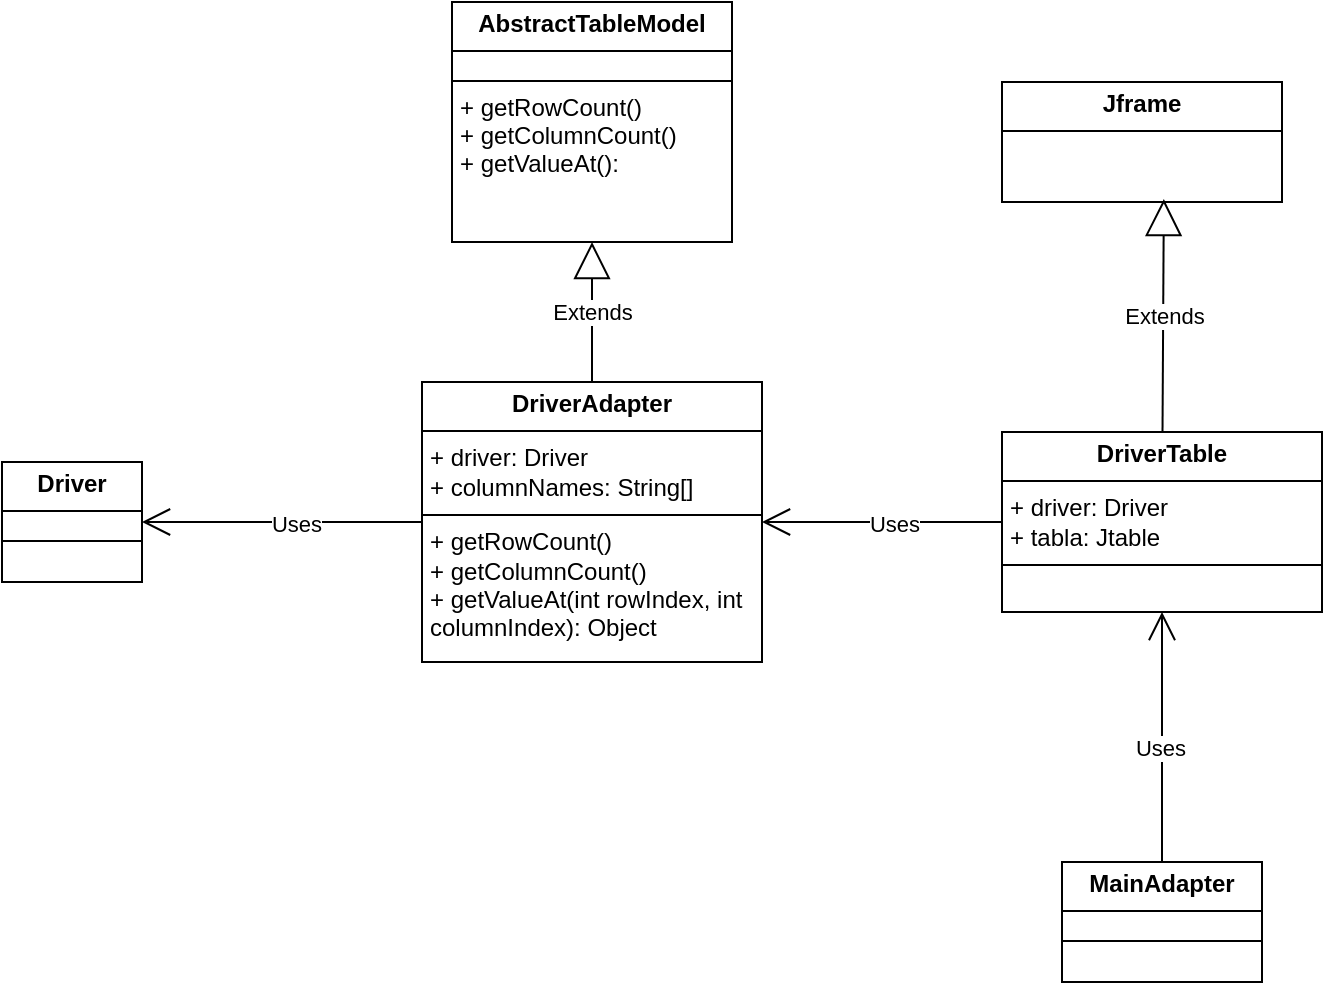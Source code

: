 <mxfile version="24.8.4">
  <diagram id="C5RBs43oDa-KdzZeNtuy" name="Page-1">
    <mxGraphModel dx="1156" dy="565" grid="1" gridSize="10" guides="1" tooltips="1" connect="1" arrows="1" fold="1" page="1" pageScale="1" pageWidth="827" pageHeight="1169" math="0" shadow="0">
      <root>
        <mxCell id="WIyWlLk6GJQsqaUBKTNV-0" />
        <mxCell id="WIyWlLk6GJQsqaUBKTNV-1" parent="WIyWlLk6GJQsqaUBKTNV-0" />
        <mxCell id="QUt-hT6yGJr5abxlvKYG-1" value="&lt;p style=&quot;margin:0px;margin-top:4px;text-align:center;&quot;&gt;&lt;b&gt;Driver&lt;/b&gt;&lt;/p&gt;&lt;hr size=&quot;1&quot; style=&quot;border-style:solid;&quot;&gt;&lt;div style=&quot;height:2px;&quot;&gt;&lt;/div&gt;&lt;hr size=&quot;1&quot; style=&quot;border-style:solid;&quot;&gt;&lt;div style=&quot;height:2px;&quot;&gt;&lt;/div&gt;" style="verticalAlign=top;align=left;overflow=fill;html=1;whiteSpace=wrap;" vertex="1" parent="WIyWlLk6GJQsqaUBKTNV-1">
          <mxGeometry x="110" y="300" width="70" height="60" as="geometry" />
        </mxCell>
        <mxCell id="QUt-hT6yGJr5abxlvKYG-2" value="&lt;p style=&quot;margin:0px;margin-top:4px;text-align:center;&quot;&gt;&lt;b&gt;MainAdapter&lt;/b&gt;&lt;/p&gt;&lt;hr size=&quot;1&quot; style=&quot;border-style:solid;&quot;&gt;&lt;div style=&quot;height:2px;&quot;&gt;&lt;/div&gt;&lt;hr size=&quot;1&quot; style=&quot;border-style:solid;&quot;&gt;&lt;div style=&quot;height:2px;&quot;&gt;&lt;/div&gt;" style="verticalAlign=top;align=left;overflow=fill;html=1;whiteSpace=wrap;" vertex="1" parent="WIyWlLk6GJQsqaUBKTNV-1">
          <mxGeometry x="640" y="500" width="100" height="60" as="geometry" />
        </mxCell>
        <mxCell id="QUt-hT6yGJr5abxlvKYG-3" value="&lt;p style=&quot;margin:0px;margin-top:4px;text-align:center;&quot;&gt;&lt;b&gt;DriverAdapter&lt;/b&gt;&lt;/p&gt;&lt;hr size=&quot;1&quot; style=&quot;border-style:solid;&quot;&gt;&lt;p style=&quot;margin:0px;margin-left:4px;&quot;&gt;+ driver: Driver&lt;/p&gt;&lt;p style=&quot;margin:0px;margin-left:4px;&quot;&gt;+ columnNames:&amp;nbsp;String[]&lt;/p&gt;&lt;hr size=&quot;1&quot; style=&quot;border-style:solid;&quot;&gt;&lt;p style=&quot;margin: 0px 0px 0px 4px;&quot;&gt;+ getRowCount()&lt;/p&gt;&lt;p style=&quot;margin: 0px 0px 0px 4px;&quot;&gt;+&amp;nbsp;getColumnCount()&lt;/p&gt;&lt;p style=&quot;margin: 0px 0px 0px 4px;&quot;&gt;+&amp;nbsp;getValueAt(int rowIndex, int columnIndex): Object&lt;/p&gt;" style="verticalAlign=top;align=left;overflow=fill;html=1;whiteSpace=wrap;" vertex="1" parent="WIyWlLk6GJQsqaUBKTNV-1">
          <mxGeometry x="320" y="260" width="170" height="140" as="geometry" />
        </mxCell>
        <mxCell id="QUt-hT6yGJr5abxlvKYG-4" value="&lt;p style=&quot;margin:0px;margin-top:4px;text-align:center;&quot;&gt;&lt;b&gt;AbstractTableModel&lt;/b&gt;&lt;/p&gt;&lt;hr size=&quot;1&quot; style=&quot;border-style:solid;&quot;&gt;&lt;p style=&quot;margin: 0px 0px 0px 4px; font-size: 1px;&quot;&gt;&lt;br&gt;&lt;/p&gt;&lt;hr size=&quot;1&quot; style=&quot;border-style:solid;&quot;&gt;&lt;p style=&quot;margin:0px;margin-left:4px;&quot;&gt;+ getRowCount()&lt;/p&gt;&lt;p style=&quot;margin:0px;margin-left:4px;&quot;&gt;+&amp;nbsp;getColumnCount()&lt;/p&gt;&lt;p style=&quot;margin:0px;margin-left:4px;&quot;&gt;+&amp;nbsp;getValueAt():&amp;nbsp;&lt;/p&gt;" style="verticalAlign=top;align=left;overflow=fill;html=1;whiteSpace=wrap;" vertex="1" parent="WIyWlLk6GJQsqaUBKTNV-1">
          <mxGeometry x="335" y="70" width="140" height="120" as="geometry" />
        </mxCell>
        <mxCell id="QUt-hT6yGJr5abxlvKYG-5" value="&lt;p style=&quot;margin:0px;margin-top:4px;text-align:center;&quot;&gt;&lt;b&gt;DriverTable&lt;/b&gt;&lt;/p&gt;&lt;hr size=&quot;1&quot; style=&quot;border-style:solid;&quot;&gt;&lt;p style=&quot;margin:0px;margin-left:4px;&quot;&gt;+ driver: Driver&lt;/p&gt;&lt;p style=&quot;margin:0px;margin-left:4px;&quot;&gt;+ tabla: Jtable&lt;/p&gt;&lt;hr size=&quot;1&quot; style=&quot;border-style:solid;&quot;&gt;&lt;p style=&quot;margin:0px;margin-left:4px;&quot;&gt;&lt;br&gt;&lt;/p&gt;" style="verticalAlign=top;align=left;overflow=fill;html=1;whiteSpace=wrap;" vertex="1" parent="WIyWlLk6GJQsqaUBKTNV-1">
          <mxGeometry x="610" y="285" width="160" height="90" as="geometry" />
        </mxCell>
        <mxCell id="QUt-hT6yGJr5abxlvKYG-6" value="&lt;p style=&quot;margin:0px;margin-top:4px;text-align:center;&quot;&gt;&lt;b&gt;Jframe&lt;/b&gt;&lt;/p&gt;&lt;hr size=&quot;1&quot; style=&quot;border-style:solid;&quot;&gt;&lt;div style=&quot;height:2px;&quot;&gt;&lt;/div&gt;" style="verticalAlign=top;align=left;overflow=fill;html=1;whiteSpace=wrap;" vertex="1" parent="WIyWlLk6GJQsqaUBKTNV-1">
          <mxGeometry x="610" y="110" width="140" height="60" as="geometry" />
        </mxCell>
        <mxCell id="QUt-hT6yGJr5abxlvKYG-7" value="Extends" style="endArrow=block;endSize=16;endFill=0;html=1;rounded=0;entryX=0.578;entryY=0.975;entryDx=0;entryDy=0;entryPerimeter=0;" edge="1" parent="WIyWlLk6GJQsqaUBKTNV-1" source="QUt-hT6yGJr5abxlvKYG-5" target="QUt-hT6yGJr5abxlvKYG-6">
          <mxGeometry width="160" relative="1" as="geometry">
            <mxPoint x="540" y="190" as="sourcePoint" />
            <mxPoint x="700" y="190" as="targetPoint" />
          </mxGeometry>
        </mxCell>
        <mxCell id="QUt-hT6yGJr5abxlvKYG-9" value="" style="endArrow=open;endFill=1;endSize=12;html=1;rounded=0;entryX=0.5;entryY=1;entryDx=0;entryDy=0;exitX=0.5;exitY=0;exitDx=0;exitDy=0;" edge="1" parent="WIyWlLk6GJQsqaUBKTNV-1" source="QUt-hT6yGJr5abxlvKYG-2" target="QUt-hT6yGJr5abxlvKYG-5">
          <mxGeometry width="160" relative="1" as="geometry">
            <mxPoint x="330" y="360" as="sourcePoint" />
            <mxPoint x="490" y="360" as="targetPoint" />
          </mxGeometry>
        </mxCell>
        <mxCell id="QUt-hT6yGJr5abxlvKYG-10" value="Uses" style="edgeLabel;html=1;align=center;verticalAlign=middle;resizable=0;points=[];" vertex="1" connectable="0" parent="QUt-hT6yGJr5abxlvKYG-9">
          <mxGeometry x="-0.092" y="1" relative="1" as="geometry">
            <mxPoint as="offset" />
          </mxGeometry>
        </mxCell>
        <mxCell id="QUt-hT6yGJr5abxlvKYG-11" value="" style="endArrow=open;endFill=1;endSize=12;html=1;rounded=0;entryX=1;entryY=0.5;entryDx=0;entryDy=0;exitX=0;exitY=0.5;exitDx=0;exitDy=0;" edge="1" parent="WIyWlLk6GJQsqaUBKTNV-1" source="QUt-hT6yGJr5abxlvKYG-3" target="QUt-hT6yGJr5abxlvKYG-1">
          <mxGeometry width="160" relative="1" as="geometry">
            <mxPoint x="250" y="480" as="sourcePoint" />
            <mxPoint x="250" y="340" as="targetPoint" />
          </mxGeometry>
        </mxCell>
        <mxCell id="QUt-hT6yGJr5abxlvKYG-12" value="Uses" style="edgeLabel;html=1;align=center;verticalAlign=middle;resizable=0;points=[];" vertex="1" connectable="0" parent="QUt-hT6yGJr5abxlvKYG-11">
          <mxGeometry x="-0.092" y="1" relative="1" as="geometry">
            <mxPoint as="offset" />
          </mxGeometry>
        </mxCell>
        <mxCell id="QUt-hT6yGJr5abxlvKYG-13" value="Extends" style="endArrow=block;endSize=16;endFill=0;html=1;rounded=0;entryX=0.5;entryY=1;entryDx=0;entryDy=0;exitX=0.5;exitY=0;exitDx=0;exitDy=0;" edge="1" parent="WIyWlLk6GJQsqaUBKTNV-1" source="QUt-hT6yGJr5abxlvKYG-3" target="QUt-hT6yGJr5abxlvKYG-4">
          <mxGeometry width="160" relative="1" as="geometry">
            <mxPoint x="390" y="321" as="sourcePoint" />
            <mxPoint x="391" y="220" as="targetPoint" />
          </mxGeometry>
        </mxCell>
        <mxCell id="QUt-hT6yGJr5abxlvKYG-14" value="" style="endArrow=open;endFill=1;endSize=12;html=1;rounded=0;entryX=1;entryY=0.5;entryDx=0;entryDy=0;" edge="1" parent="WIyWlLk6GJQsqaUBKTNV-1" source="QUt-hT6yGJr5abxlvKYG-5" target="QUt-hT6yGJr5abxlvKYG-3">
          <mxGeometry width="160" relative="1" as="geometry">
            <mxPoint x="550" y="380" as="sourcePoint" />
            <mxPoint x="560" y="370" as="targetPoint" />
          </mxGeometry>
        </mxCell>
        <mxCell id="QUt-hT6yGJr5abxlvKYG-15" value="Uses" style="edgeLabel;html=1;align=center;verticalAlign=middle;resizable=0;points=[];" vertex="1" connectable="0" parent="QUt-hT6yGJr5abxlvKYG-14">
          <mxGeometry x="-0.092" y="1" relative="1" as="geometry">
            <mxPoint as="offset" />
          </mxGeometry>
        </mxCell>
      </root>
    </mxGraphModel>
  </diagram>
</mxfile>
